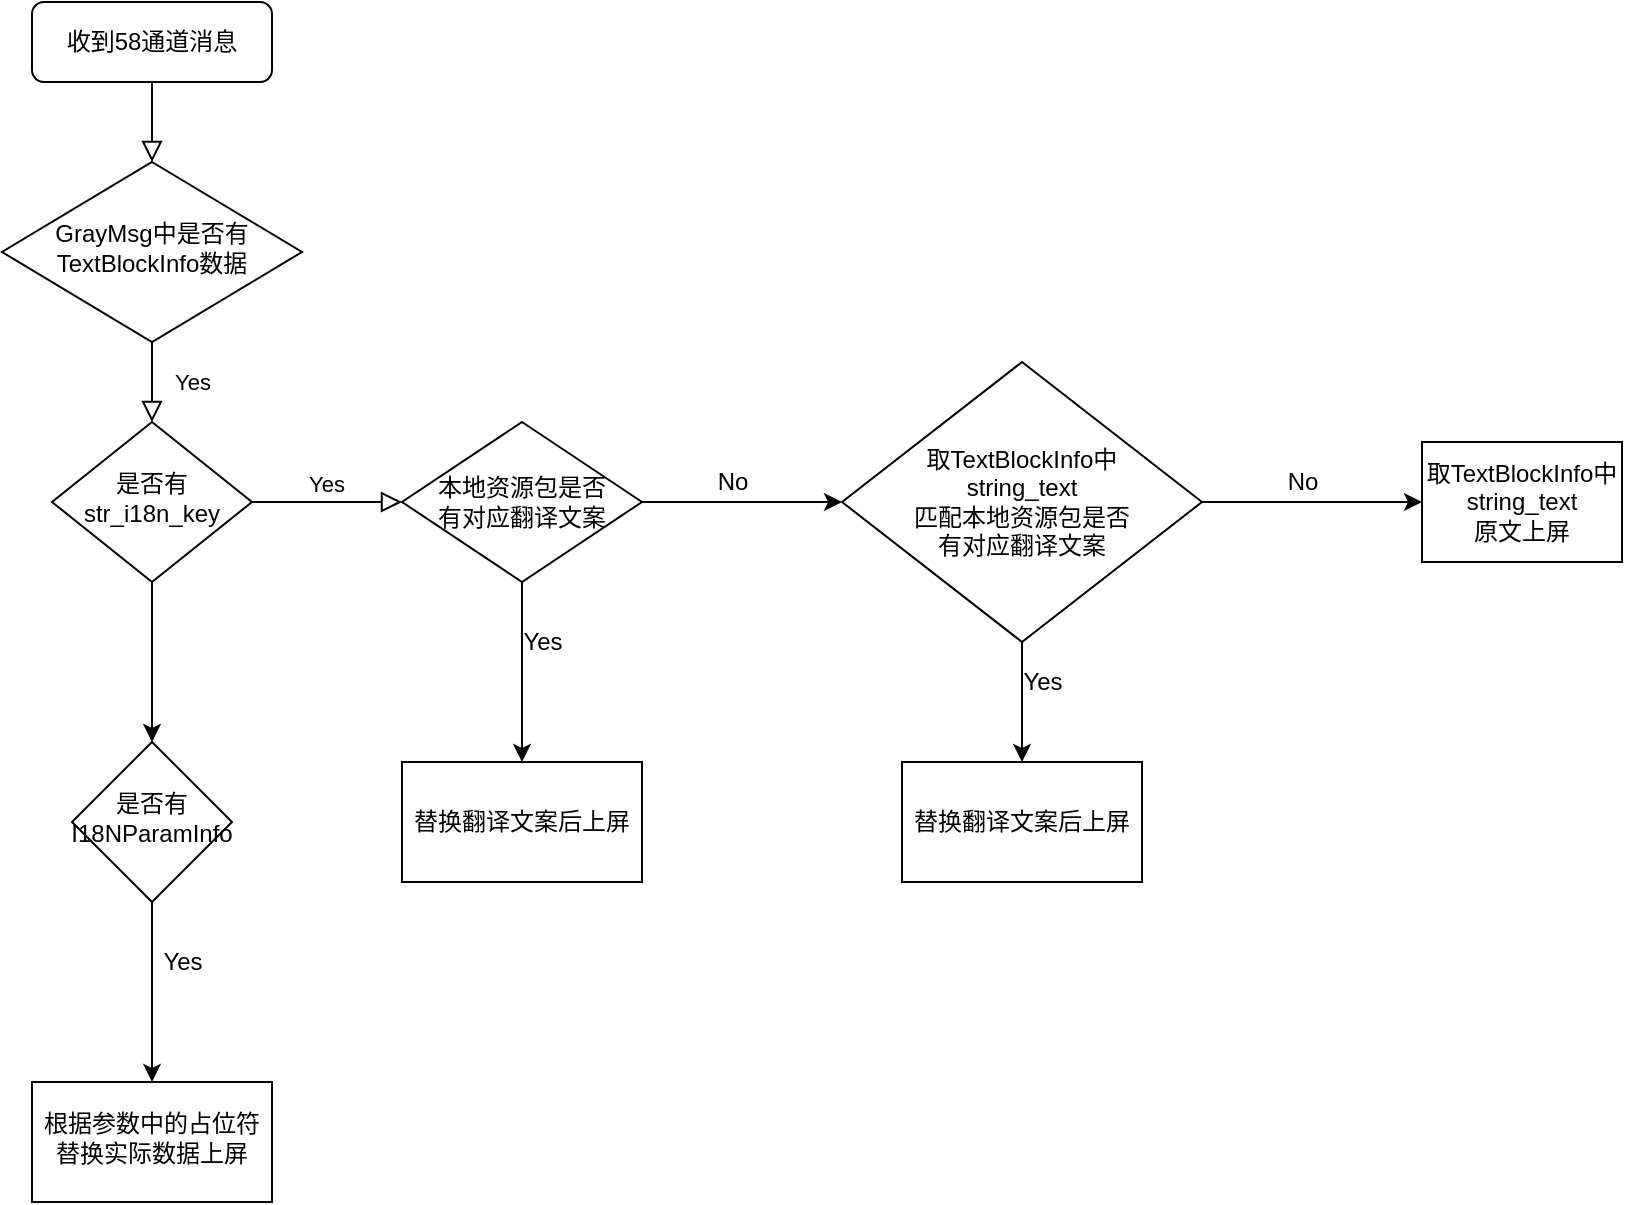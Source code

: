 <mxfile version="13.6.3" type="github">
  <diagram id="C5RBs43oDa-KdzZeNtuy" name="Page-1">
    <mxGraphModel dx="1263" dy="779" grid="1" gridSize="10" guides="1" tooltips="1" connect="1" arrows="1" fold="1" page="1" pageScale="1" pageWidth="2000" pageHeight="1169" math="0" shadow="0">
      <root>
        <mxCell id="WIyWlLk6GJQsqaUBKTNV-0" />
        <mxCell id="WIyWlLk6GJQsqaUBKTNV-1" parent="WIyWlLk6GJQsqaUBKTNV-0" />
        <mxCell id="WIyWlLk6GJQsqaUBKTNV-2" value="" style="rounded=0;html=1;jettySize=auto;orthogonalLoop=1;fontSize=11;endArrow=block;endFill=0;endSize=8;strokeWidth=1;shadow=0;labelBackgroundColor=none;edgeStyle=orthogonalEdgeStyle;" parent="WIyWlLk6GJQsqaUBKTNV-1" source="WIyWlLk6GJQsqaUBKTNV-3" target="WIyWlLk6GJQsqaUBKTNV-6" edge="1">
          <mxGeometry relative="1" as="geometry" />
        </mxCell>
        <mxCell id="WIyWlLk6GJQsqaUBKTNV-3" value="收到58通道消息" style="rounded=1;whiteSpace=wrap;html=1;fontSize=12;glass=0;strokeWidth=1;shadow=0;" parent="WIyWlLk6GJQsqaUBKTNV-1" vertex="1">
          <mxGeometry x="135" y="80" width="120" height="40" as="geometry" />
        </mxCell>
        <mxCell id="WIyWlLk6GJQsqaUBKTNV-4" value="Yes" style="rounded=0;html=1;jettySize=auto;orthogonalLoop=1;fontSize=11;endArrow=block;endFill=0;endSize=8;strokeWidth=1;shadow=0;labelBackgroundColor=none;edgeStyle=orthogonalEdgeStyle;" parent="WIyWlLk6GJQsqaUBKTNV-1" source="WIyWlLk6GJQsqaUBKTNV-6" target="WIyWlLk6GJQsqaUBKTNV-10" edge="1">
          <mxGeometry y="20" relative="1" as="geometry">
            <mxPoint as="offset" />
          </mxGeometry>
        </mxCell>
        <mxCell id="WIyWlLk6GJQsqaUBKTNV-6" value="GrayMsg中是否有TextBlockInfo数据" style="rhombus;whiteSpace=wrap;html=1;shadow=0;fontFamily=Helvetica;fontSize=12;align=center;strokeWidth=1;spacing=6;spacingTop=-4;" parent="WIyWlLk6GJQsqaUBKTNV-1" vertex="1">
          <mxGeometry x="120" y="160" width="150" height="90" as="geometry" />
        </mxCell>
        <mxCell id="WIyWlLk6GJQsqaUBKTNV-9" value="Yes" style="edgeStyle=orthogonalEdgeStyle;rounded=0;html=1;jettySize=auto;orthogonalLoop=1;fontSize=11;endArrow=block;endFill=0;endSize=8;strokeWidth=1;shadow=0;labelBackgroundColor=none;" parent="WIyWlLk6GJQsqaUBKTNV-1" source="WIyWlLk6GJQsqaUBKTNV-10" edge="1">
          <mxGeometry y="10" relative="1" as="geometry">
            <mxPoint as="offset" />
            <mxPoint x="320" y="330" as="targetPoint" />
          </mxGeometry>
        </mxCell>
        <mxCell id="WIyWlLk6GJQsqaUBKTNV-10" value="是否有str_i18n_key" style="rhombus;whiteSpace=wrap;html=1;shadow=0;fontFamily=Helvetica;fontSize=12;align=center;strokeWidth=1;spacing=6;spacingTop=-4;" parent="WIyWlLk6GJQsqaUBKTNV-1" vertex="1">
          <mxGeometry x="145" y="290" width="100" height="80" as="geometry" />
        </mxCell>
        <mxCell id="-kvWnvDn295d6GCepDaO-15" value="" style="edgeStyle=orthogonalEdgeStyle;rounded=0;orthogonalLoop=1;jettySize=auto;html=1;" edge="1" parent="WIyWlLk6GJQsqaUBKTNV-1" source="-kvWnvDn295d6GCepDaO-0" target="-kvWnvDn295d6GCepDaO-14">
          <mxGeometry relative="1" as="geometry" />
        </mxCell>
        <mxCell id="-kvWnvDn295d6GCepDaO-0" value="&lt;span&gt;是否有&lt;/span&gt;I18NParamInfo" style="rhombus;whiteSpace=wrap;html=1;shadow=0;strokeWidth=1;spacing=6;spacingTop=-4;" vertex="1" parent="WIyWlLk6GJQsqaUBKTNV-1">
          <mxGeometry x="155" y="450" width="80" height="80" as="geometry" />
        </mxCell>
        <mxCell id="-kvWnvDn295d6GCepDaO-6" value="" style="edgeStyle=orthogonalEdgeStyle;rounded=0;orthogonalLoop=1;jettySize=auto;html=1;" edge="1" parent="WIyWlLk6GJQsqaUBKTNV-1" source="-kvWnvDn295d6GCepDaO-3" target="-kvWnvDn295d6GCepDaO-5">
          <mxGeometry relative="1" as="geometry" />
        </mxCell>
        <mxCell id="-kvWnvDn295d6GCepDaO-18" value="" style="edgeStyle=orthogonalEdgeStyle;rounded=0;orthogonalLoop=1;jettySize=auto;html=1;" edge="1" parent="WIyWlLk6GJQsqaUBKTNV-1" source="-kvWnvDn295d6GCepDaO-3" target="-kvWnvDn295d6GCepDaO-17">
          <mxGeometry relative="1" as="geometry" />
        </mxCell>
        <mxCell id="-kvWnvDn295d6GCepDaO-3" value="本地资源包是否&lt;br&gt;有对应翻译文案" style="rhombus;whiteSpace=wrap;html=1;" vertex="1" parent="WIyWlLk6GJQsqaUBKTNV-1">
          <mxGeometry x="320" y="290" width="120" height="80" as="geometry" />
        </mxCell>
        <mxCell id="-kvWnvDn295d6GCepDaO-9" value="" style="edgeStyle=orthogonalEdgeStyle;rounded=0;orthogonalLoop=1;jettySize=auto;html=1;" edge="1" parent="WIyWlLk6GJQsqaUBKTNV-1" source="-kvWnvDn295d6GCepDaO-5" target="-kvWnvDn295d6GCepDaO-8">
          <mxGeometry relative="1" as="geometry" />
        </mxCell>
        <mxCell id="-kvWnvDn295d6GCepDaO-5" value="取TextBlockInfo中&lt;br&gt;string_text&lt;br&gt;匹配本地资源包是否&lt;br&gt;有对应翻译文案" style="rhombus;whiteSpace=wrap;html=1;" vertex="1" parent="WIyWlLk6GJQsqaUBKTNV-1">
          <mxGeometry x="540" y="260" width="180" height="140" as="geometry" />
        </mxCell>
        <mxCell id="-kvWnvDn295d6GCepDaO-7" value="No" style="text;html=1;align=center;verticalAlign=middle;resizable=0;points=[];autosize=1;" vertex="1" parent="WIyWlLk6GJQsqaUBKTNV-1">
          <mxGeometry x="470" y="310" width="30" height="20" as="geometry" />
        </mxCell>
        <mxCell id="-kvWnvDn295d6GCepDaO-8" value="取TextBlockInfo中string_text&lt;br&gt;原文上屏" style="whiteSpace=wrap;html=1;" vertex="1" parent="WIyWlLk6GJQsqaUBKTNV-1">
          <mxGeometry x="830" y="300" width="100" height="60" as="geometry" />
        </mxCell>
        <mxCell id="-kvWnvDn295d6GCepDaO-11" value="No" style="text;html=1;align=center;verticalAlign=middle;resizable=0;points=[];autosize=1;" vertex="1" parent="WIyWlLk6GJQsqaUBKTNV-1">
          <mxGeometry x="755" y="310" width="30" height="20" as="geometry" />
        </mxCell>
        <mxCell id="-kvWnvDn295d6GCepDaO-14" value="根据参数中的占位符替换实际数据上屏" style="whiteSpace=wrap;html=1;shadow=0;strokeWidth=1;spacing=6;spacingTop=-4;" vertex="1" parent="WIyWlLk6GJQsqaUBKTNV-1">
          <mxGeometry x="135" y="620" width="120" height="60" as="geometry" />
        </mxCell>
        <mxCell id="-kvWnvDn295d6GCepDaO-16" value="Yes" style="text;html=1;align=center;verticalAlign=middle;resizable=0;points=[];autosize=1;" vertex="1" parent="WIyWlLk6GJQsqaUBKTNV-1">
          <mxGeometry x="190" y="550" width="40" height="20" as="geometry" />
        </mxCell>
        <mxCell id="-kvWnvDn295d6GCepDaO-17" value="替换翻译文案后上屏" style="whiteSpace=wrap;html=1;" vertex="1" parent="WIyWlLk6GJQsqaUBKTNV-1">
          <mxGeometry x="320" y="460" width="120" height="60" as="geometry" />
        </mxCell>
        <mxCell id="-kvWnvDn295d6GCepDaO-19" value="Yes" style="text;html=1;align=center;verticalAlign=middle;resizable=0;points=[];autosize=1;" vertex="1" parent="WIyWlLk6GJQsqaUBKTNV-1">
          <mxGeometry x="370" y="390" width="40" height="20" as="geometry" />
        </mxCell>
        <mxCell id="-kvWnvDn295d6GCepDaO-20" value="" style="edgeStyle=orthogonalEdgeStyle;rounded=0;orthogonalLoop=1;jettySize=auto;html=1;exitX=0.5;exitY=1;exitDx=0;exitDy=0;entryX=0.5;entryY=0;entryDx=0;entryDy=0;" edge="1" parent="WIyWlLk6GJQsqaUBKTNV-1" source="-kvWnvDn295d6GCepDaO-5" target="-kvWnvDn295d6GCepDaO-21">
          <mxGeometry relative="1" as="geometry">
            <mxPoint x="390" y="380" as="sourcePoint" />
            <mxPoint x="630" y="470" as="targetPoint" />
          </mxGeometry>
        </mxCell>
        <mxCell id="-kvWnvDn295d6GCepDaO-21" value="替换翻译文案后上屏" style="whiteSpace=wrap;html=1;" vertex="1" parent="WIyWlLk6GJQsqaUBKTNV-1">
          <mxGeometry x="570" y="460" width="120" height="60" as="geometry" />
        </mxCell>
        <mxCell id="-kvWnvDn295d6GCepDaO-22" value="Yes" style="text;html=1;align=center;verticalAlign=middle;resizable=0;points=[];autosize=1;" vertex="1" parent="WIyWlLk6GJQsqaUBKTNV-1">
          <mxGeometry x="620" y="410" width="40" height="20" as="geometry" />
        </mxCell>
        <mxCell id="-kvWnvDn295d6GCepDaO-27" value="" style="endArrow=classic;html=1;entryX=0.5;entryY=0;entryDx=0;entryDy=0;exitX=0.5;exitY=1;exitDx=0;exitDy=0;" edge="1" parent="WIyWlLk6GJQsqaUBKTNV-1" source="WIyWlLk6GJQsqaUBKTNV-10" target="-kvWnvDn295d6GCepDaO-0">
          <mxGeometry width="50" height="50" relative="1" as="geometry">
            <mxPoint x="280" y="330" as="sourcePoint" />
            <mxPoint x="320" y="390" as="targetPoint" />
          </mxGeometry>
        </mxCell>
      </root>
    </mxGraphModel>
  </diagram>
</mxfile>
